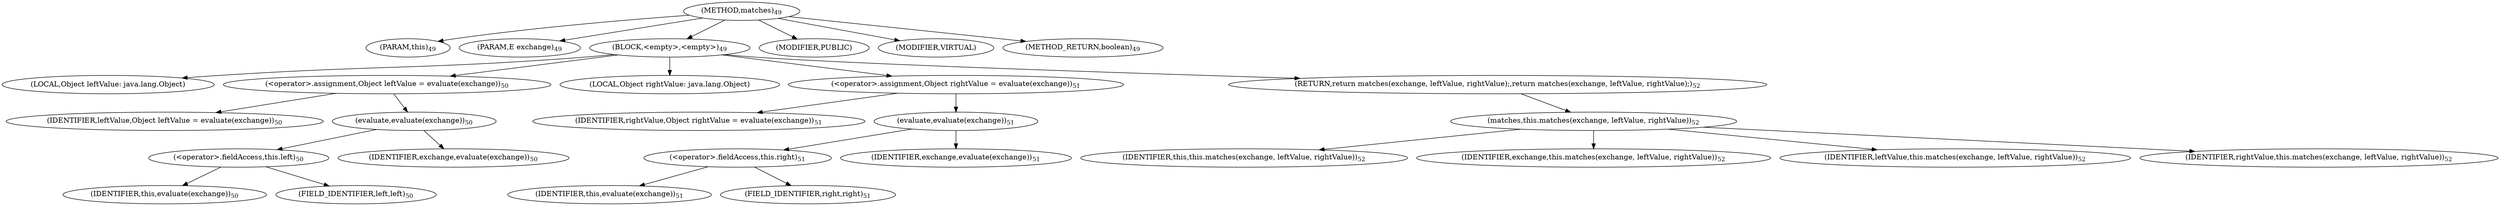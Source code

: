 digraph "matches" {  
"81" [label = <(METHOD,matches)<SUB>49</SUB>> ]
"11" [label = <(PARAM,this)<SUB>49</SUB>> ]
"82" [label = <(PARAM,E exchange)<SUB>49</SUB>> ]
"83" [label = <(BLOCK,&lt;empty&gt;,&lt;empty&gt;)<SUB>49</SUB>> ]
"84" [label = <(LOCAL,Object leftValue: java.lang.Object)> ]
"85" [label = <(&lt;operator&gt;.assignment,Object leftValue = evaluate(exchange))<SUB>50</SUB>> ]
"86" [label = <(IDENTIFIER,leftValue,Object leftValue = evaluate(exchange))<SUB>50</SUB>> ]
"87" [label = <(evaluate,evaluate(exchange))<SUB>50</SUB>> ]
"88" [label = <(&lt;operator&gt;.fieldAccess,this.left)<SUB>50</SUB>> ]
"89" [label = <(IDENTIFIER,this,evaluate(exchange))<SUB>50</SUB>> ]
"90" [label = <(FIELD_IDENTIFIER,left,left)<SUB>50</SUB>> ]
"91" [label = <(IDENTIFIER,exchange,evaluate(exchange))<SUB>50</SUB>> ]
"92" [label = <(LOCAL,Object rightValue: java.lang.Object)> ]
"93" [label = <(&lt;operator&gt;.assignment,Object rightValue = evaluate(exchange))<SUB>51</SUB>> ]
"94" [label = <(IDENTIFIER,rightValue,Object rightValue = evaluate(exchange))<SUB>51</SUB>> ]
"95" [label = <(evaluate,evaluate(exchange))<SUB>51</SUB>> ]
"96" [label = <(&lt;operator&gt;.fieldAccess,this.right)<SUB>51</SUB>> ]
"97" [label = <(IDENTIFIER,this,evaluate(exchange))<SUB>51</SUB>> ]
"98" [label = <(FIELD_IDENTIFIER,right,right)<SUB>51</SUB>> ]
"99" [label = <(IDENTIFIER,exchange,evaluate(exchange))<SUB>51</SUB>> ]
"100" [label = <(RETURN,return matches(exchange, leftValue, rightValue);,return matches(exchange, leftValue, rightValue);)<SUB>52</SUB>> ]
"101" [label = <(matches,this.matches(exchange, leftValue, rightValue))<SUB>52</SUB>> ]
"10" [label = <(IDENTIFIER,this,this.matches(exchange, leftValue, rightValue))<SUB>52</SUB>> ]
"102" [label = <(IDENTIFIER,exchange,this.matches(exchange, leftValue, rightValue))<SUB>52</SUB>> ]
"103" [label = <(IDENTIFIER,leftValue,this.matches(exchange, leftValue, rightValue))<SUB>52</SUB>> ]
"104" [label = <(IDENTIFIER,rightValue,this.matches(exchange, leftValue, rightValue))<SUB>52</SUB>> ]
"105" [label = <(MODIFIER,PUBLIC)> ]
"106" [label = <(MODIFIER,VIRTUAL)> ]
"107" [label = <(METHOD_RETURN,boolean)<SUB>49</SUB>> ]
  "81" -> "11" 
  "81" -> "82" 
  "81" -> "83" 
  "81" -> "105" 
  "81" -> "106" 
  "81" -> "107" 
  "83" -> "84" 
  "83" -> "85" 
  "83" -> "92" 
  "83" -> "93" 
  "83" -> "100" 
  "85" -> "86" 
  "85" -> "87" 
  "87" -> "88" 
  "87" -> "91" 
  "88" -> "89" 
  "88" -> "90" 
  "93" -> "94" 
  "93" -> "95" 
  "95" -> "96" 
  "95" -> "99" 
  "96" -> "97" 
  "96" -> "98" 
  "100" -> "101" 
  "101" -> "10" 
  "101" -> "102" 
  "101" -> "103" 
  "101" -> "104" 
}
